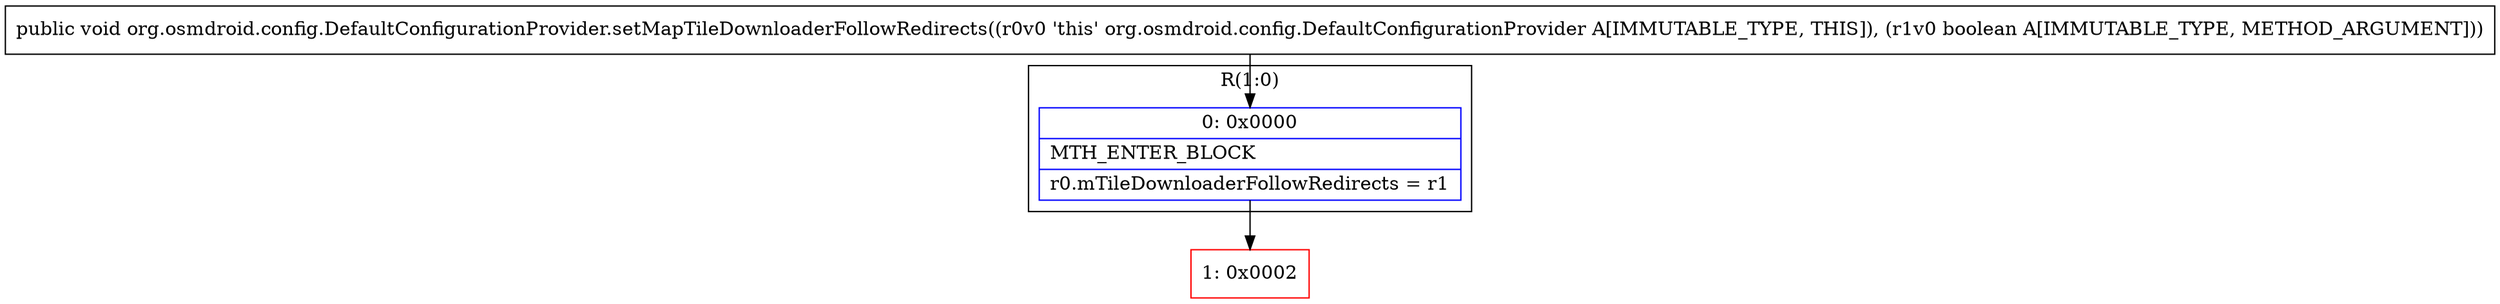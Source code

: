 digraph "CFG fororg.osmdroid.config.DefaultConfigurationProvider.setMapTileDownloaderFollowRedirects(Z)V" {
subgraph cluster_Region_1730847992 {
label = "R(1:0)";
node [shape=record,color=blue];
Node_0 [shape=record,label="{0\:\ 0x0000|MTH_ENTER_BLOCK\l|r0.mTileDownloaderFollowRedirects = r1\l}"];
}
Node_1 [shape=record,color=red,label="{1\:\ 0x0002}"];
MethodNode[shape=record,label="{public void org.osmdroid.config.DefaultConfigurationProvider.setMapTileDownloaderFollowRedirects((r0v0 'this' org.osmdroid.config.DefaultConfigurationProvider A[IMMUTABLE_TYPE, THIS]), (r1v0 boolean A[IMMUTABLE_TYPE, METHOD_ARGUMENT])) }"];
MethodNode -> Node_0;
Node_0 -> Node_1;
}

